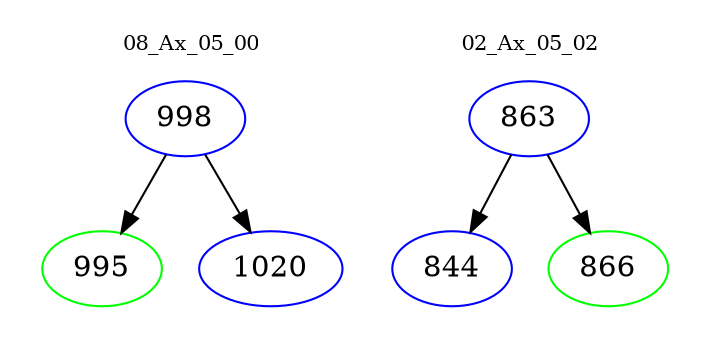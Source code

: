 digraph{
subgraph cluster_0 {
color = white
label = "08_Ax_05_00";
fontsize=10;
T0_998 [label="998", color="blue"]
T0_998 -> T0_995 [color="black"]
T0_995 [label="995", color="green"]
T0_998 -> T0_1020 [color="black"]
T0_1020 [label="1020", color="blue"]
}
subgraph cluster_1 {
color = white
label = "02_Ax_05_02";
fontsize=10;
T1_863 [label="863", color="blue"]
T1_863 -> T1_844 [color="black"]
T1_844 [label="844", color="blue"]
T1_863 -> T1_866 [color="black"]
T1_866 [label="866", color="green"]
}
}
